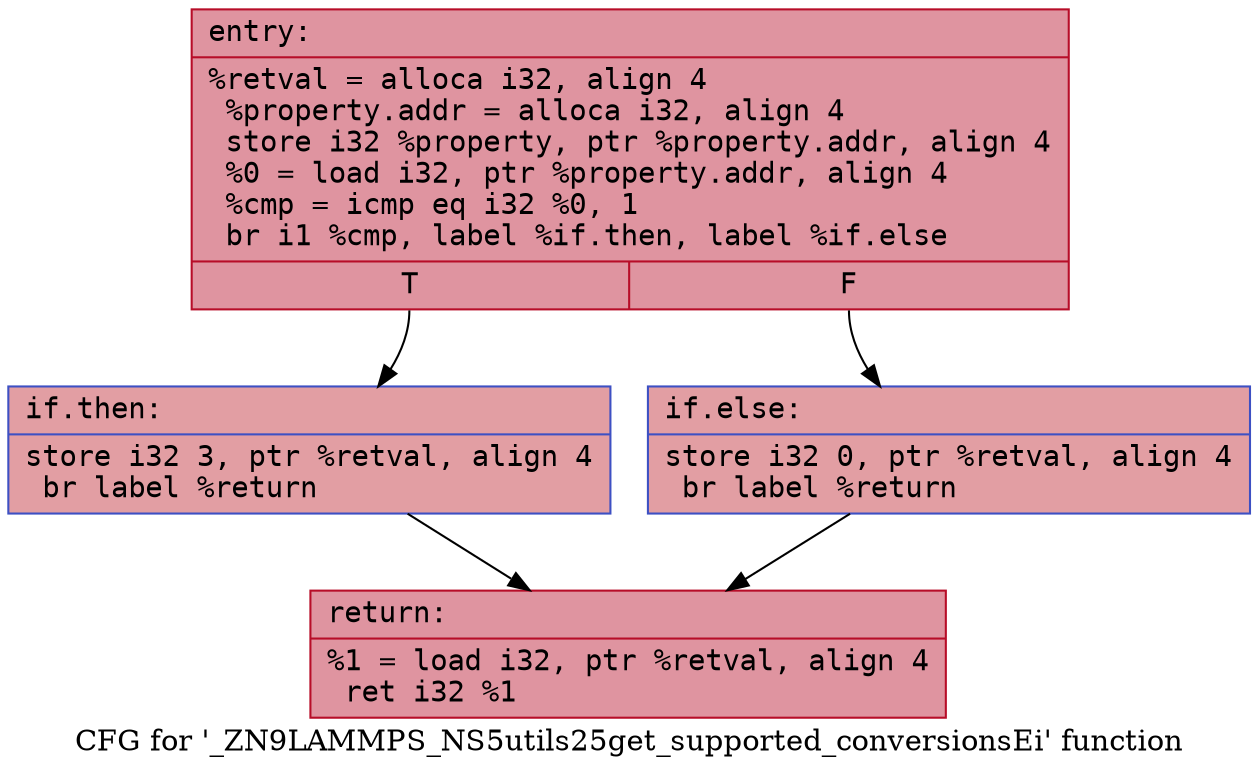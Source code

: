 digraph "CFG for '_ZN9LAMMPS_NS5utils25get_supported_conversionsEi' function" {
	label="CFG for '_ZN9LAMMPS_NS5utils25get_supported_conversionsEi' function";

	Node0x55841673be30 [shape=record,color="#b70d28ff", style=filled, fillcolor="#b70d2870" fontname="Courier",label="{entry:\l|  %retval = alloca i32, align 4\l  %property.addr = alloca i32, align 4\l  store i32 %property, ptr %property.addr, align 4\l  %0 = load i32, ptr %property.addr, align 4\l  %cmp = icmp eq i32 %0, 1\l  br i1 %cmp, label %if.then, label %if.else\l|{<s0>T|<s1>F}}"];
	Node0x55841673be30:s0 -> Node0x55841673c180[tooltip="entry -> if.then\nProbability 50.00%" ];
	Node0x55841673be30:s1 -> Node0x55841673c1f0[tooltip="entry -> if.else\nProbability 50.00%" ];
	Node0x55841673c180 [shape=record,color="#3d50c3ff", style=filled, fillcolor="#be242e70" fontname="Courier",label="{if.then:\l|  store i32 3, ptr %retval, align 4\l  br label %return\l}"];
	Node0x55841673c180 -> Node0x55841673c3b0[tooltip="if.then -> return\nProbability 100.00%" ];
	Node0x55841673c1f0 [shape=record,color="#3d50c3ff", style=filled, fillcolor="#be242e70" fontname="Courier",label="{if.else:\l|  store i32 0, ptr %retval, align 4\l  br label %return\l}"];
	Node0x55841673c1f0 -> Node0x55841673c3b0[tooltip="if.else -> return\nProbability 100.00%" ];
	Node0x55841673c3b0 [shape=record,color="#b70d28ff", style=filled, fillcolor="#b70d2870" fontname="Courier",label="{return:\l|  %1 = load i32, ptr %retval, align 4\l  ret i32 %1\l}"];
}
